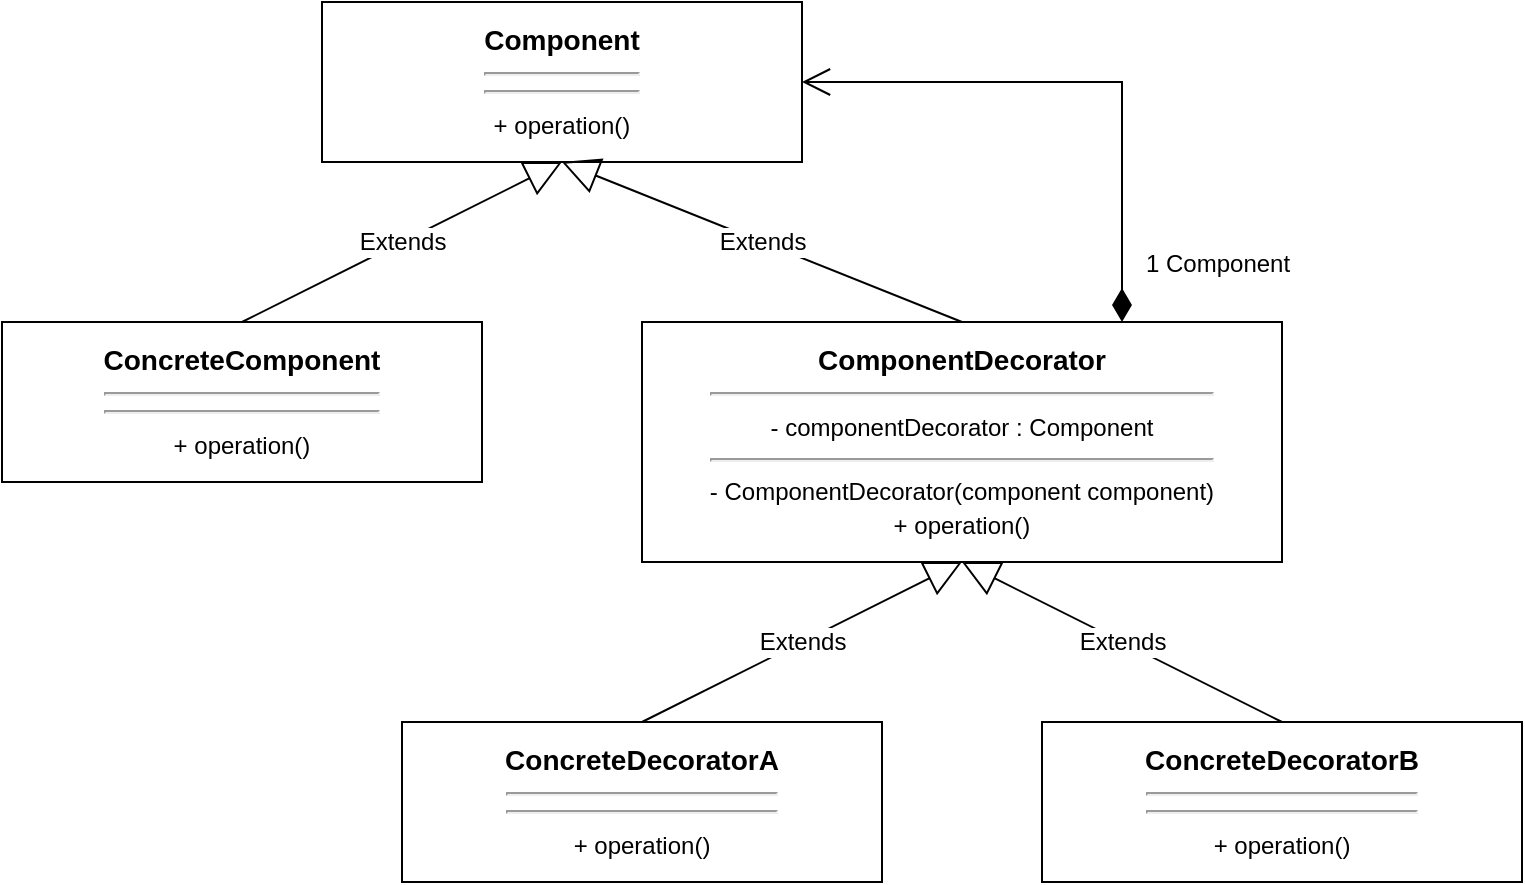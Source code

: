 <mxfile version="20.0.4" type="github">
  <diagram id="C5RBs43oDa-KdzZeNtuy" name="Page-1">
    <mxGraphModel dx="1422" dy="794" grid="1" gridSize="10" guides="1" tooltips="1" connect="1" arrows="1" fold="1" page="1" pageScale="1" pageWidth="1169" pageHeight="1654" math="0" shadow="0">
      <root>
        <mxCell id="WIyWlLk6GJQsqaUBKTNV-0" />
        <mxCell id="WIyWlLk6GJQsqaUBKTNV-1" parent="WIyWlLk6GJQsqaUBKTNV-0" />
        <mxCell id="uQw0O3kQGbf5w6A5wC6w-17" value="&lt;b&gt;Component&lt;br&gt;&lt;/b&gt;&lt;hr&gt;&lt;hr style=&quot;font-size: 13px;&quot;&gt;&lt;span style=&quot;font-size: 12px;&quot;&gt;+ operation()&lt;/span&gt;" style="rounded=0;whiteSpace=wrap;html=1;fontSize=14;fontColor=#000000;fillColor=default;gradientColor=none;" parent="WIyWlLk6GJQsqaUBKTNV-1" vertex="1">
          <mxGeometry x="240" y="40" width="240" height="80" as="geometry" />
        </mxCell>
        <mxCell id="uQw0O3kQGbf5w6A5wC6w-20" value="&lt;b&gt;ConcreteComponent&lt;br&gt;&lt;/b&gt;&lt;hr&gt;&lt;hr style=&quot;font-size: 13px;&quot;&gt;&lt;span style=&quot;font-size: 12px;&quot;&gt;+ operation()&lt;/span&gt;" style="rounded=0;whiteSpace=wrap;html=1;fontSize=14;fontColor=#000000;fillColor=default;gradientColor=none;" parent="WIyWlLk6GJQsqaUBKTNV-1" vertex="1">
          <mxGeometry x="80" y="200" width="240" height="80" as="geometry" />
        </mxCell>
        <mxCell id="uQw0O3kQGbf5w6A5wC6w-22" value="Extends" style="endArrow=block;endSize=16;endFill=0;html=1;rounded=0;fontSize=12;fontColor=#000000;exitX=0.5;exitY=0;exitDx=0;exitDy=0;entryX=0.5;entryY=1;entryDx=0;entryDy=0;" parent="WIyWlLk6GJQsqaUBKTNV-1" source="uQw0O3kQGbf5w6A5wC6w-20" target="uQw0O3kQGbf5w6A5wC6w-17" edge="1">
          <mxGeometry width="160" relative="1" as="geometry">
            <mxPoint x="620" y="330" as="sourcePoint" />
            <mxPoint x="780" y="330" as="targetPoint" />
          </mxGeometry>
        </mxCell>
        <mxCell id="uQw0O3kQGbf5w6A5wC6w-23" value="&lt;b&gt;ComponentDecorator&lt;br&gt;&lt;/b&gt;&lt;hr&gt;&lt;font style=&quot;font-size: 12px;&quot;&gt;- componentDecorator : Component&lt;/font&gt;&lt;br&gt;&lt;hr style=&quot;font-size: 13px;&quot;&gt;&lt;span style=&quot;font-size: 12px;&quot;&gt;- ComponentDecorator(component component)&lt;br&gt;+ operation()&lt;/span&gt;" style="rounded=0;whiteSpace=wrap;html=1;fontSize=14;fontColor=#000000;fillColor=default;gradientColor=none;" parent="WIyWlLk6GJQsqaUBKTNV-1" vertex="1">
          <mxGeometry x="400" y="200" width="320" height="120" as="geometry" />
        </mxCell>
        <mxCell id="uQw0O3kQGbf5w6A5wC6w-24" value="Extends" style="endArrow=block;endSize=16;endFill=0;html=1;rounded=0;fontSize=12;fontColor=#000000;exitX=0.5;exitY=0;exitDx=0;exitDy=0;" parent="WIyWlLk6GJQsqaUBKTNV-1" source="uQw0O3kQGbf5w6A5wC6w-23" edge="1">
          <mxGeometry width="160" relative="1" as="geometry">
            <mxPoint x="620" y="310" as="sourcePoint" />
            <mxPoint x="360" y="120" as="targetPoint" />
          </mxGeometry>
        </mxCell>
        <mxCell id="-fkSKhn9x-vA-FJNlj-T-0" value="&lt;b&gt;ConcreteDecoratorA&lt;br&gt;&lt;/b&gt;&lt;hr&gt;&lt;hr style=&quot;font-size: 13px;&quot;&gt;&lt;span style=&quot;font-size: 12px;&quot;&gt;+ operation()&lt;/span&gt;" style="rounded=0;whiteSpace=wrap;html=1;fontSize=14;fontColor=#000000;fillColor=default;gradientColor=none;" vertex="1" parent="WIyWlLk6GJQsqaUBKTNV-1">
          <mxGeometry x="280" y="400" width="240" height="80" as="geometry" />
        </mxCell>
        <mxCell id="-fkSKhn9x-vA-FJNlj-T-1" value="&lt;b&gt;ConcreteDecoratorB&lt;br&gt;&lt;/b&gt;&lt;hr&gt;&lt;hr style=&quot;font-size: 13px;&quot;&gt;&lt;span style=&quot;font-size: 12px;&quot;&gt;+ operation()&lt;/span&gt;" style="rounded=0;whiteSpace=wrap;html=1;fontSize=14;fontColor=#000000;fillColor=default;gradientColor=none;" vertex="1" parent="WIyWlLk6GJQsqaUBKTNV-1">
          <mxGeometry x="600" y="400" width="240" height="80" as="geometry" />
        </mxCell>
        <mxCell id="-fkSKhn9x-vA-FJNlj-T-3" value="1 Component" style="endArrow=open;html=1;endSize=12;startArrow=diamondThin;startSize=14;startFill=1;edgeStyle=orthogonalEdgeStyle;align=left;verticalAlign=bottom;rounded=0;fontSize=12;fontColor=#000000;entryX=1;entryY=0.5;entryDx=0;entryDy=0;exitX=0.75;exitY=0;exitDx=0;exitDy=0;" edge="1" parent="WIyWlLk6GJQsqaUBKTNV-1">
          <mxGeometry x="-0.857" y="-10" relative="1" as="geometry">
            <mxPoint x="640" y="200" as="sourcePoint" />
            <mxPoint x="480" y="80" as="targetPoint" />
            <Array as="points">
              <mxPoint x="640" y="200" />
              <mxPoint x="640" y="80" />
            </Array>
            <mxPoint as="offset" />
          </mxGeometry>
        </mxCell>
        <mxCell id="-fkSKhn9x-vA-FJNlj-T-4" value="Extends" style="endArrow=block;endSize=16;endFill=0;html=1;rounded=0;fontSize=12;fontColor=#000000;exitX=0.5;exitY=0;exitDx=0;exitDy=0;entryX=0.5;entryY=1;entryDx=0;entryDy=0;" edge="1" parent="WIyWlLk6GJQsqaUBKTNV-1" source="-fkSKhn9x-vA-FJNlj-T-0" target="uQw0O3kQGbf5w6A5wC6w-23">
          <mxGeometry width="160" relative="1" as="geometry">
            <mxPoint x="500" y="330" as="sourcePoint" />
            <mxPoint x="660" y="330" as="targetPoint" />
          </mxGeometry>
        </mxCell>
        <mxCell id="-fkSKhn9x-vA-FJNlj-T-5" value="Extends" style="endArrow=block;endSize=16;endFill=0;html=1;rounded=0;fontSize=12;fontColor=#000000;exitX=0.5;exitY=0;exitDx=0;exitDy=0;entryX=0.5;entryY=1;entryDx=0;entryDy=0;" edge="1" parent="WIyWlLk6GJQsqaUBKTNV-1" source="-fkSKhn9x-vA-FJNlj-T-1" target="uQw0O3kQGbf5w6A5wC6w-23">
          <mxGeometry width="160" relative="1" as="geometry">
            <mxPoint x="500" y="330" as="sourcePoint" />
            <mxPoint x="660" y="330" as="targetPoint" />
          </mxGeometry>
        </mxCell>
      </root>
    </mxGraphModel>
  </diagram>
</mxfile>
